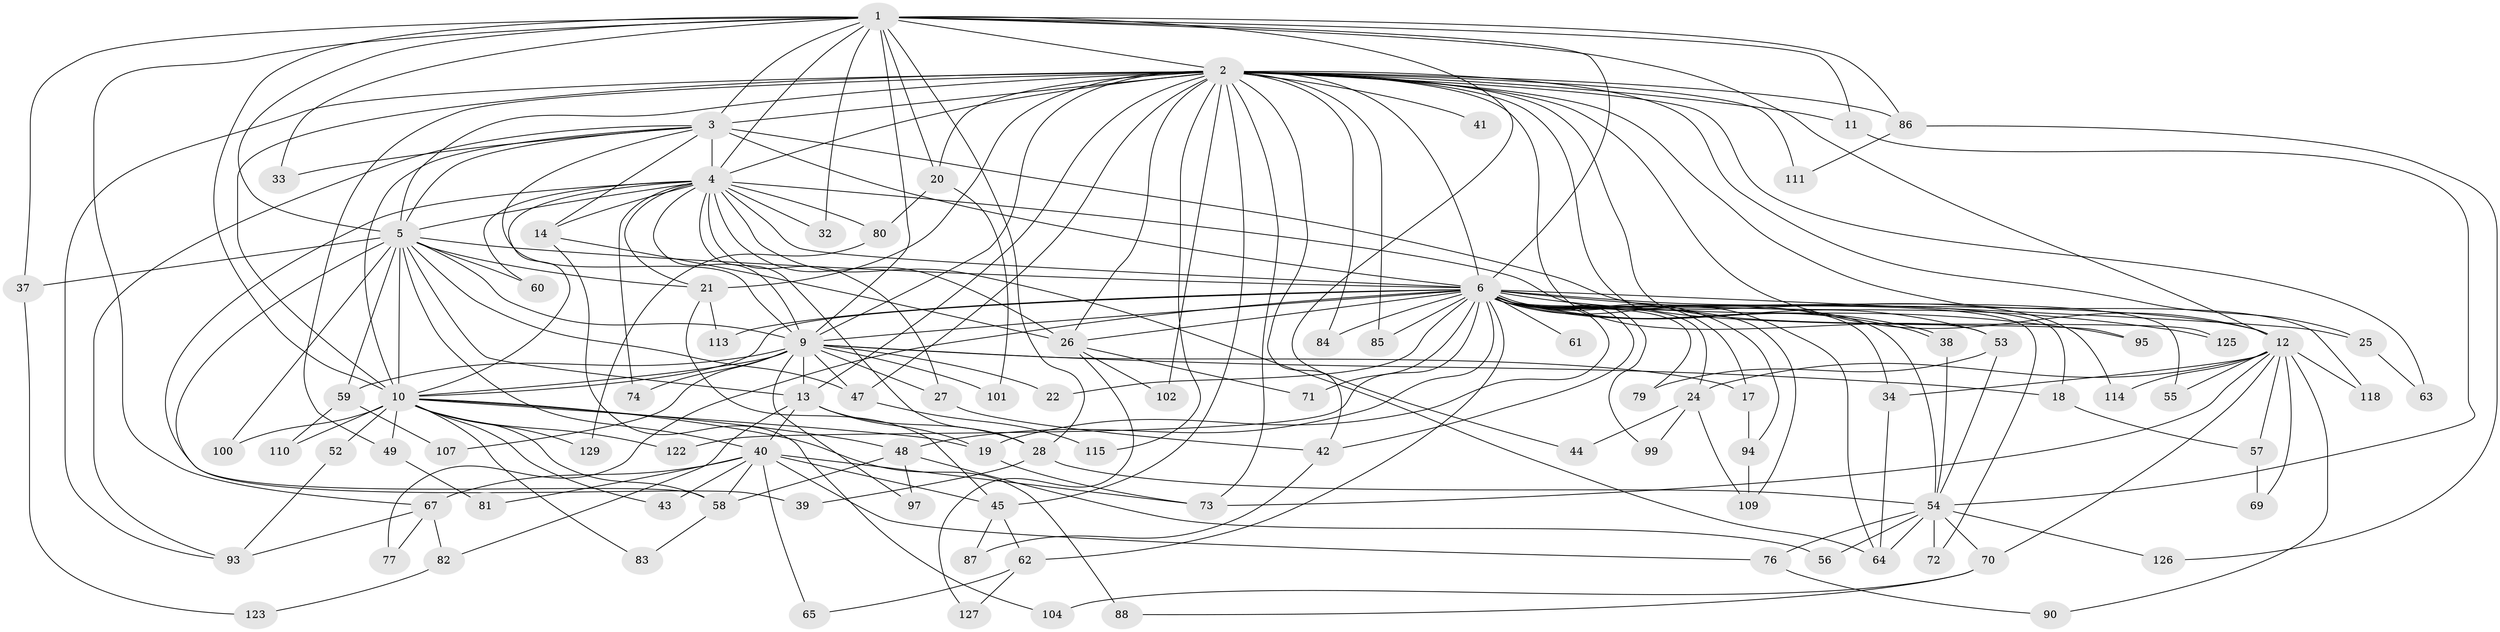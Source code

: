 // original degree distribution, {19: 0.023255813953488372, 21: 0.015503875968992248, 13: 0.007751937984496124, 31: 0.007751937984496124, 22: 0.007751937984496124, 26: 0.007751937984496124, 20: 0.007751937984496124, 4: 0.12403100775193798, 14: 0.007751937984496124, 7: 0.007751937984496124, 3: 0.23255813953488372, 2: 0.4883720930232558, 6: 0.015503875968992248, 8: 0.007751937984496124, 10: 0.007751937984496124, 5: 0.023255813953488372, 9: 0.007751937984496124}
// Generated by graph-tools (version 1.1) at 2025/41/03/06/25 10:41:37]
// undirected, 95 vertices, 221 edges
graph export_dot {
graph [start="1"]
  node [color=gray90,style=filled];
  1 [super="+16"];
  2 [super="+8"];
  3;
  4 [super="+128"];
  5 [super="+92"];
  6 [super="+7"];
  9 [super="+23"];
  10 [super="+36"];
  11 [super="+96"];
  12 [super="+15"];
  13 [super="+31"];
  14 [super="+46"];
  17 [super="+66"];
  18;
  19 [super="+75"];
  20;
  21 [super="+35"];
  22;
  24 [super="+50"];
  25;
  26 [super="+30"];
  27;
  28 [super="+29"];
  32;
  33;
  34;
  37;
  38 [super="+120"];
  39;
  40 [super="+112"];
  41;
  42 [super="+106"];
  43;
  44;
  45 [super="+117"];
  47 [super="+103"];
  48 [super="+78"];
  49 [super="+51"];
  52 [super="+124"];
  53 [super="+89"];
  54 [super="+68"];
  55;
  56;
  57;
  58;
  59;
  60;
  61;
  62 [super="+98"];
  63;
  64 [super="+105"];
  65;
  67;
  69;
  70;
  71;
  72;
  73 [super="+91"];
  74;
  76;
  77;
  79;
  80;
  81;
  82;
  83;
  84 [super="+121"];
  85;
  86;
  87;
  88;
  90;
  93 [super="+108"];
  94;
  95;
  97;
  99;
  100;
  101;
  102;
  104;
  107;
  109 [super="+116"];
  110;
  111;
  113 [super="+119"];
  114;
  115;
  118;
  122;
  123;
  125;
  126;
  127;
  129;
  1 -- 2 [weight=2];
  1 -- 3;
  1 -- 4;
  1 -- 5 [weight=2];
  1 -- 6 [weight=2];
  1 -- 9;
  1 -- 10;
  1 -- 11;
  1 -- 12;
  1 -- 20;
  1 -- 28;
  1 -- 33;
  1 -- 37;
  1 -- 44;
  1 -- 67;
  1 -- 86;
  1 -- 32;
  2 -- 3 [weight=2];
  2 -- 4 [weight=2];
  2 -- 5 [weight=2];
  2 -- 6 [weight=4];
  2 -- 9 [weight=2];
  2 -- 10 [weight=3];
  2 -- 11 [weight=2];
  2 -- 12;
  2 -- 20;
  2 -- 25;
  2 -- 84 [weight=2];
  2 -- 85;
  2 -- 86;
  2 -- 118;
  2 -- 125;
  2 -- 13;
  2 -- 21;
  2 -- 93;
  2 -- 95;
  2 -- 102;
  2 -- 41;
  2 -- 45;
  2 -- 111;
  2 -- 115;
  2 -- 53;
  2 -- 63;
  2 -- 47;
  2 -- 42;
  2 -- 49;
  2 -- 73;
  2 -- 26;
  3 -- 4;
  3 -- 5;
  3 -- 6 [weight=2];
  3 -- 9;
  3 -- 10;
  3 -- 14;
  3 -- 33;
  3 -- 55;
  3 -- 93;
  4 -- 5;
  4 -- 6 [weight=2];
  4 -- 9;
  4 -- 10;
  4 -- 14;
  4 -- 21;
  4 -- 26;
  4 -- 27;
  4 -- 32;
  4 -- 39;
  4 -- 60;
  4 -- 74;
  4 -- 80;
  4 -- 114;
  4 -- 64;
  4 -- 28;
  5 -- 6 [weight=2];
  5 -- 9;
  5 -- 10;
  5 -- 37;
  5 -- 40;
  5 -- 47;
  5 -- 59;
  5 -- 60;
  5 -- 100;
  5 -- 21;
  5 -- 13;
  5 -- 58;
  6 -- 9 [weight=2];
  6 -- 10 [weight=2];
  6 -- 22;
  6 -- 24;
  6 -- 25;
  6 -- 26;
  6 -- 38;
  6 -- 38;
  6 -- 48;
  6 -- 62 [weight=2];
  6 -- 72;
  6 -- 77;
  6 -- 79;
  6 -- 85;
  6 -- 95;
  6 -- 99;
  6 -- 113 [weight=2];
  6 -- 122;
  6 -- 125;
  6 -- 54;
  6 -- 64;
  6 -- 71;
  6 -- 17 [weight=2];
  6 -- 18;
  6 -- 94;
  6 -- 34;
  6 -- 42;
  6 -- 53;
  6 -- 61;
  6 -- 109;
  6 -- 84;
  6 -- 12;
  6 -- 19;
  9 -- 10 [weight=2];
  9 -- 13;
  9 -- 17;
  9 -- 18;
  9 -- 22;
  9 -- 47;
  9 -- 59;
  9 -- 74;
  9 -- 97;
  9 -- 101;
  9 -- 107;
  9 -- 27;
  10 -- 19;
  10 -- 43;
  10 -- 49 [weight=2];
  10 -- 52 [weight=2];
  10 -- 83;
  10 -- 100;
  10 -- 110;
  10 -- 129;
  10 -- 58;
  10 -- 48;
  10 -- 88;
  10 -- 122;
  11 -- 54;
  12 -- 24 [weight=2];
  12 -- 34;
  12 -- 55;
  12 -- 57;
  12 -- 69;
  12 -- 70;
  12 -- 73;
  12 -- 90;
  12 -- 114;
  12 -- 118;
  13 -- 19;
  13 -- 28;
  13 -- 40;
  13 -- 82;
  14 -- 104;
  14 -- 26;
  17 -- 94;
  18 -- 57;
  19 -- 73;
  20 -- 80;
  20 -- 101;
  21 -- 113;
  21 -- 45;
  24 -- 44;
  24 -- 99;
  24 -- 109;
  25 -- 63;
  26 -- 102;
  26 -- 71;
  26 -- 127;
  27 -- 42;
  28 -- 54;
  28 -- 39;
  34 -- 64;
  37 -- 123;
  38 -- 54;
  40 -- 43;
  40 -- 58;
  40 -- 65;
  40 -- 67;
  40 -- 76;
  40 -- 81;
  40 -- 45;
  40 -- 73;
  42 -- 87;
  45 -- 62;
  45 -- 87;
  47 -- 115;
  48 -- 56;
  48 -- 97;
  48 -- 58;
  49 -- 81;
  52 -- 93;
  53 -- 79;
  53 -- 54;
  54 -- 56;
  54 -- 64;
  54 -- 70;
  54 -- 126;
  54 -- 72;
  54 -- 76;
  57 -- 69;
  58 -- 83;
  59 -- 107;
  59 -- 110;
  62 -- 65;
  62 -- 127;
  67 -- 77;
  67 -- 82;
  67 -- 93;
  70 -- 88;
  70 -- 104;
  76 -- 90;
  80 -- 129;
  82 -- 123;
  86 -- 111;
  86 -- 126;
  94 -- 109;
}
